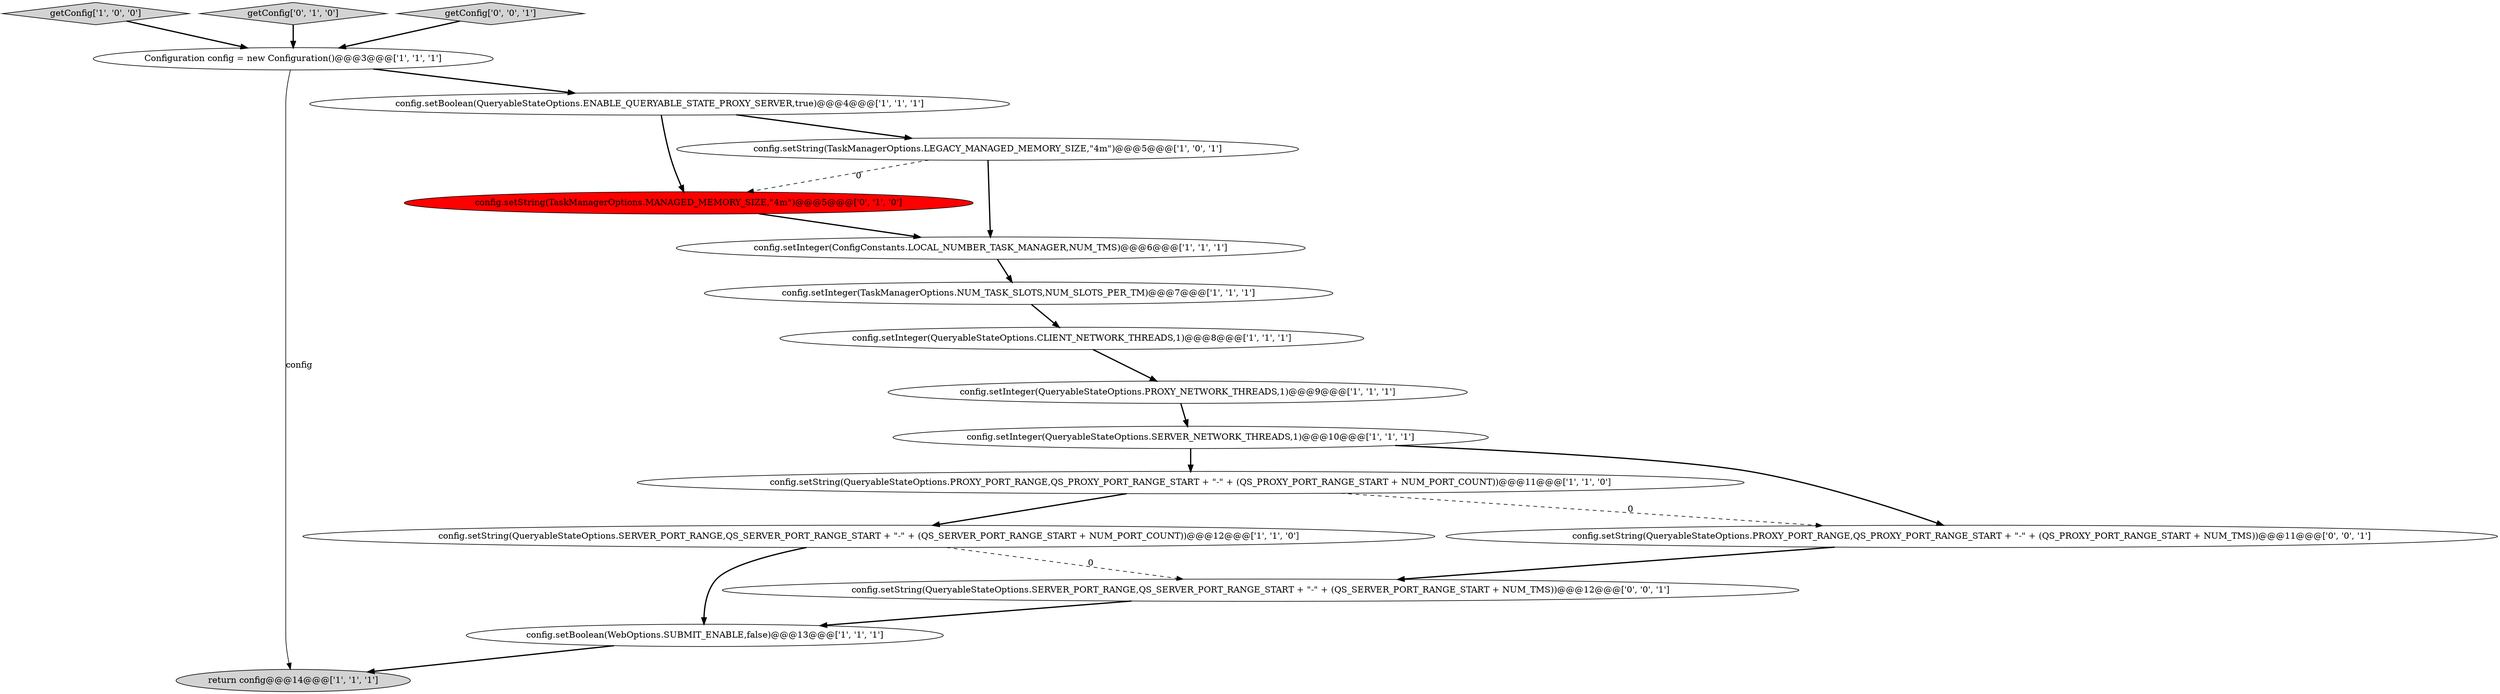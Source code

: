 digraph {
15 [style = filled, label = "config.setString(QueryableStateOptions.PROXY_PORT_RANGE,QS_PROXY_PORT_RANGE_START + \"-\" + (QS_PROXY_PORT_RANGE_START + NUM_TMS))@@@11@@@['0', '0', '1']", fillcolor = white, shape = ellipse image = "AAA0AAABBB3BBB"];
3 [style = filled, label = "return config@@@14@@@['1', '1', '1']", fillcolor = lightgray, shape = ellipse image = "AAA0AAABBB1BBB"];
5 [style = filled, label = "config.setInteger(QueryableStateOptions.CLIENT_NETWORK_THREADS,1)@@@8@@@['1', '1', '1']", fillcolor = white, shape = ellipse image = "AAA0AAABBB1BBB"];
7 [style = filled, label = "config.setString(QueryableStateOptions.PROXY_PORT_RANGE,QS_PROXY_PORT_RANGE_START + \"-\" + (QS_PROXY_PORT_RANGE_START + NUM_PORT_COUNT))@@@11@@@['1', '1', '0']", fillcolor = white, shape = ellipse image = "AAA0AAABBB1BBB"];
8 [style = filled, label = "config.setString(TaskManagerOptions.LEGACY_MANAGED_MEMORY_SIZE,\"4m\")@@@5@@@['1', '0', '1']", fillcolor = white, shape = ellipse image = "AAA0AAABBB1BBB"];
10 [style = filled, label = "config.setInteger(QueryableStateOptions.PROXY_NETWORK_THREADS,1)@@@9@@@['1', '1', '1']", fillcolor = white, shape = ellipse image = "AAA0AAABBB1BBB"];
14 [style = filled, label = "config.setString(TaskManagerOptions.MANAGED_MEMORY_SIZE,\"4m\")@@@5@@@['0', '1', '0']", fillcolor = red, shape = ellipse image = "AAA1AAABBB2BBB"];
1 [style = filled, label = "config.setBoolean(QueryableStateOptions.ENABLE_QUERYABLE_STATE_PROXY_SERVER,true)@@@4@@@['1', '1', '1']", fillcolor = white, shape = ellipse image = "AAA0AAABBB1BBB"];
4 [style = filled, label = "getConfig['1', '0', '0']", fillcolor = lightgray, shape = diamond image = "AAA0AAABBB1BBB"];
6 [style = filled, label = "config.setBoolean(WebOptions.SUBMIT_ENABLE,false)@@@13@@@['1', '1', '1']", fillcolor = white, shape = ellipse image = "AAA0AAABBB1BBB"];
12 [style = filled, label = "config.setInteger(TaskManagerOptions.NUM_TASK_SLOTS,NUM_SLOTS_PER_TM)@@@7@@@['1', '1', '1']", fillcolor = white, shape = ellipse image = "AAA0AAABBB1BBB"];
13 [style = filled, label = "getConfig['0', '1', '0']", fillcolor = lightgray, shape = diamond image = "AAA0AAABBB2BBB"];
9 [style = filled, label = "config.setInteger(QueryableStateOptions.SERVER_NETWORK_THREADS,1)@@@10@@@['1', '1', '1']", fillcolor = white, shape = ellipse image = "AAA0AAABBB1BBB"];
17 [style = filled, label = "getConfig['0', '0', '1']", fillcolor = lightgray, shape = diamond image = "AAA0AAABBB3BBB"];
0 [style = filled, label = "config.setString(QueryableStateOptions.SERVER_PORT_RANGE,QS_SERVER_PORT_RANGE_START + \"-\" + (QS_SERVER_PORT_RANGE_START + NUM_PORT_COUNT))@@@12@@@['1', '1', '0']", fillcolor = white, shape = ellipse image = "AAA0AAABBB1BBB"];
16 [style = filled, label = "config.setString(QueryableStateOptions.SERVER_PORT_RANGE,QS_SERVER_PORT_RANGE_START + \"-\" + (QS_SERVER_PORT_RANGE_START + NUM_TMS))@@@12@@@['0', '0', '1']", fillcolor = white, shape = ellipse image = "AAA0AAABBB3BBB"];
2 [style = filled, label = "config.setInteger(ConfigConstants.LOCAL_NUMBER_TASK_MANAGER,NUM_TMS)@@@6@@@['1', '1', '1']", fillcolor = white, shape = ellipse image = "AAA0AAABBB1BBB"];
11 [style = filled, label = "Configuration config = new Configuration()@@@3@@@['1', '1', '1']", fillcolor = white, shape = ellipse image = "AAA0AAABBB1BBB"];
5->10 [style = bold, label=""];
6->3 [style = bold, label=""];
1->8 [style = bold, label=""];
12->5 [style = bold, label=""];
11->1 [style = bold, label=""];
0->6 [style = bold, label=""];
16->6 [style = bold, label=""];
0->16 [style = dashed, label="0"];
7->0 [style = bold, label=""];
8->14 [style = dashed, label="0"];
9->7 [style = bold, label=""];
15->16 [style = bold, label=""];
13->11 [style = bold, label=""];
11->3 [style = solid, label="config"];
2->12 [style = bold, label=""];
8->2 [style = bold, label=""];
9->15 [style = bold, label=""];
7->15 [style = dashed, label="0"];
1->14 [style = bold, label=""];
10->9 [style = bold, label=""];
14->2 [style = bold, label=""];
4->11 [style = bold, label=""];
17->11 [style = bold, label=""];
}
